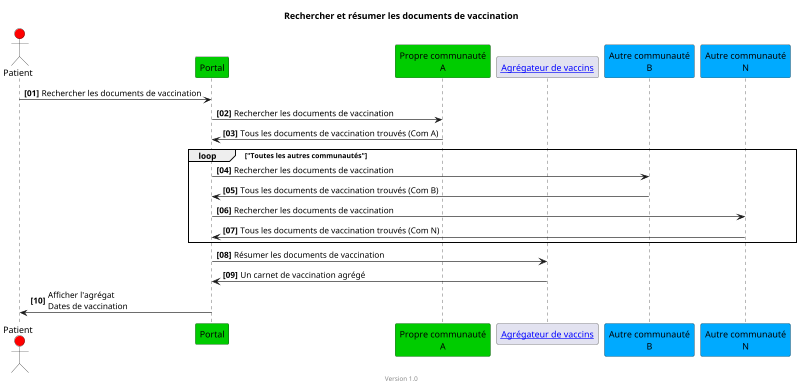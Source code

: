 @startuml
title Rechercher et résumer les documents de vaccination
footer Version 1.0
skinparam responseMessageBelowArrow true
scale max 800 width

actor Patient #red
participant "Portal" #00CC00
participant "Propre communauté\nA" #00CC00

participant "[[aggregator.html Agrégateur de vaccins]]" as aggr
participant "Autre communauté\nB" #00aaff
participant "Autre communauté\nN" #00aaff


autonumber "<b>[00]"
Patient -> "Portal": Rechercher les documents de vaccination
"Portal" -> "Propre communauté\nA": Rechercher les documents de vaccination
"Propre communauté\nA" -> "Portal": Tous les documents de vaccination trouvés (Com A)
loop "Toutes les autres communautés"
"Portal" -> "Autre communauté\nB": Rechercher les documents de vaccination
"Autre communauté\nB" -> "Portal": Tous les documents de vaccination trouvés (Com B)

"Portal" -> "Autre communauté\nN": Rechercher les documents de vaccination
"Autre communauté\nN" -> "Portal": Tous les documents de vaccination trouvés (Com N)
end
"Portal" -> aggr: Résumer les documents de vaccination
aggr ->  "Portal": Un carnet de vaccination agrégé
"Portal" -> Patient: Afficher l'agrégat\nDates de vaccination

@enduml
